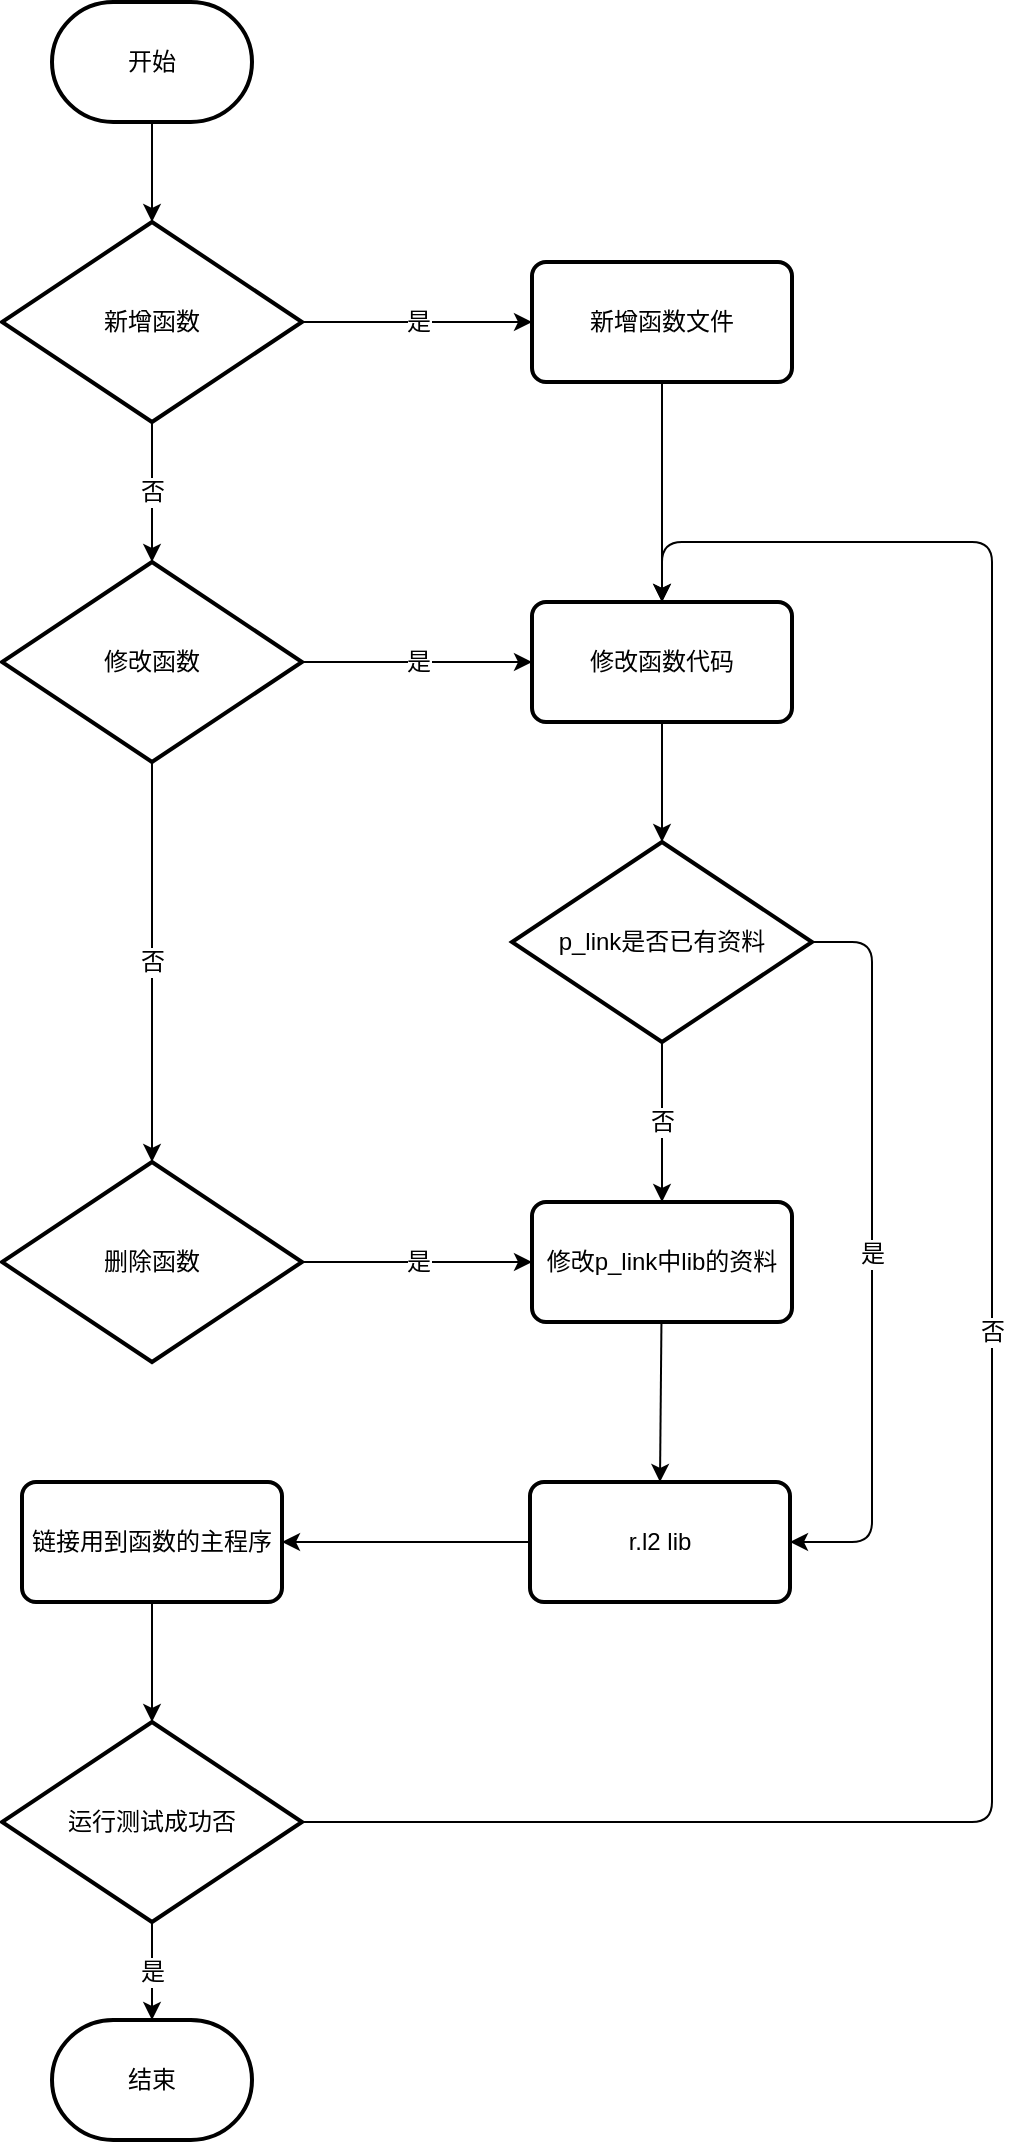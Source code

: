 <mxfile>
    <diagram id="4Cfzrlh4ryToqalkVrY9" name="Page-1">
        <mxGraphModel dx="1161" dy="792" grid="1" gridSize="10" guides="1" tooltips="1" connect="1" arrows="1" fold="1" page="1" pageScale="1" pageWidth="3300" pageHeight="4681" math="0" shadow="0">
            <root>
                <mxCell id="0"/>
                <mxCell id="1" parent="0"/>
                <mxCell id="16" style="edgeStyle=none;html=1;entryX=0.5;entryY=0;entryDx=0;entryDy=0;entryPerimeter=0;fontFamily=Helvetica;fontSize=12;fontColor=default;" edge="1" parent="1" source="2" target="8">
                    <mxGeometry relative="1" as="geometry"/>
                </mxCell>
                <mxCell id="2" value="开始" style="strokeWidth=2;html=1;shape=mxgraph.flowchart.terminator;whiteSpace=wrap;" vertex="1" parent="1">
                    <mxGeometry x="470" y="60" width="100" height="60" as="geometry"/>
                </mxCell>
                <mxCell id="48" style="edgeStyle=none;html=1;entryX=0.5;entryY=0;entryDx=0;entryDy=0;entryPerimeter=0;fontFamily=Helvetica;fontSize=12;fontColor=default;" edge="1" parent="1" source="4" target="43">
                    <mxGeometry relative="1" as="geometry"/>
                </mxCell>
                <mxCell id="4" value="修改函数代码" style="rounded=1;whiteSpace=wrap;html=1;absoluteArcSize=1;arcSize=14;strokeWidth=2;" vertex="1" parent="1">
                    <mxGeometry x="710" y="360" width="130" height="60" as="geometry"/>
                </mxCell>
                <mxCell id="8" value="新增函数" style="strokeWidth=2;html=1;shape=mxgraph.flowchart.decision;whiteSpace=wrap;rounded=1;strokeColor=default;fontFamily=Helvetica;fontSize=12;fontColor=default;fillColor=default;" vertex="1" parent="1">
                    <mxGeometry x="445" y="170" width="150" height="100" as="geometry"/>
                </mxCell>
                <mxCell id="9" value="修改函数" style="strokeWidth=2;html=1;shape=mxgraph.flowchart.decision;whiteSpace=wrap;rounded=1;strokeColor=default;fontFamily=Helvetica;fontSize=12;fontColor=default;fillColor=default;" vertex="1" parent="1">
                    <mxGeometry x="445" y="340" width="150" height="100" as="geometry"/>
                </mxCell>
                <mxCell id="29" style="edgeStyle=none;html=1;entryX=0.5;entryY=0;entryDx=0;entryDy=0;fontFamily=Helvetica;fontSize=12;fontColor=default;" edge="1" parent="1" source="10" target="4">
                    <mxGeometry relative="1" as="geometry"/>
                </mxCell>
                <mxCell id="10" value="新增函数文件" style="rounded=1;whiteSpace=wrap;html=1;absoluteArcSize=1;arcSize=14;strokeWidth=2;strokeColor=default;fontFamily=Helvetica;fontSize=12;fontColor=default;fillColor=default;" vertex="1" parent="1">
                    <mxGeometry x="710" y="190" width="130" height="60" as="geometry"/>
                </mxCell>
                <mxCell id="11" value="删除函数" style="strokeWidth=2;html=1;shape=mxgraph.flowchart.decision;whiteSpace=wrap;rounded=1;strokeColor=default;fontFamily=Helvetica;fontSize=12;fontColor=default;fillColor=default;" vertex="1" parent="1">
                    <mxGeometry x="445" y="640" width="150" height="100" as="geometry"/>
                </mxCell>
                <mxCell id="14" value="" style="endArrow=classic;html=1;fontFamily=Helvetica;fontSize=12;fontColor=default;exitX=1;exitY=0.5;exitDx=0;exitDy=0;exitPerimeter=0;entryX=0;entryY=0.5;entryDx=0;entryDy=0;" edge="1" parent="1" source="8" target="10">
                    <mxGeometry relative="1" as="geometry">
                        <mxPoint x="600" y="170" as="sourcePoint"/>
                        <mxPoint x="700" y="170" as="targetPoint"/>
                    </mxGeometry>
                </mxCell>
                <mxCell id="15" value="是" style="edgeLabel;resizable=0;html=1;align=center;verticalAlign=middle;rounded=1;strokeColor=default;strokeWidth=2;fontFamily=Helvetica;fontSize=12;fontColor=default;fillColor=default;" connectable="0" vertex="1" parent="14">
                    <mxGeometry relative="1" as="geometry"/>
                </mxCell>
                <mxCell id="17" value="" style="endArrow=classic;html=1;fontFamily=Helvetica;fontSize=12;fontColor=default;exitX=0.5;exitY=1;exitDx=0;exitDy=0;exitPerimeter=0;entryX=0.5;entryY=0;entryDx=0;entryDy=0;entryPerimeter=0;" edge="1" parent="1" source="8" target="9">
                    <mxGeometry relative="1" as="geometry">
                        <mxPoint x="330" y="280" as="sourcePoint"/>
                        <mxPoint x="430" y="280" as="targetPoint"/>
                    </mxGeometry>
                </mxCell>
                <mxCell id="18" value="否" style="edgeLabel;resizable=0;html=1;align=center;verticalAlign=middle;rounded=1;strokeColor=default;strokeWidth=2;fontFamily=Helvetica;fontSize=12;fontColor=default;fillColor=default;" connectable="0" vertex="1" parent="17">
                    <mxGeometry relative="1" as="geometry"/>
                </mxCell>
                <mxCell id="19" value="" style="endArrow=classic;html=1;fontFamily=Helvetica;fontSize=12;fontColor=default;exitX=1;exitY=0.5;exitDx=0;exitDy=0;exitPerimeter=0;entryX=0;entryY=0.5;entryDx=0;entryDy=0;" edge="1" parent="1" source="9" target="4">
                    <mxGeometry relative="1" as="geometry">
                        <mxPoint x="620" y="320" as="sourcePoint"/>
                        <mxPoint x="720" y="320" as="targetPoint"/>
                    </mxGeometry>
                </mxCell>
                <mxCell id="20" value="是" style="edgeLabel;resizable=0;html=1;align=center;verticalAlign=middle;rounded=1;strokeColor=default;strokeWidth=2;fontFamily=Helvetica;fontSize=12;fontColor=default;fillColor=default;" connectable="0" vertex="1" parent="19">
                    <mxGeometry relative="1" as="geometry"/>
                </mxCell>
                <mxCell id="21" value="" style="endArrow=classic;html=1;fontFamily=Helvetica;fontSize=12;fontColor=default;exitX=0.5;exitY=1;exitDx=0;exitDy=0;exitPerimeter=0;entryX=0.5;entryY=0;entryDx=0;entryDy=0;entryPerimeter=0;" edge="1" parent="1" source="9" target="11">
                    <mxGeometry relative="1" as="geometry">
                        <mxPoint x="220" y="470" as="sourcePoint"/>
                        <mxPoint x="320" y="470" as="targetPoint"/>
                    </mxGeometry>
                </mxCell>
                <mxCell id="22" value="否" style="edgeLabel;resizable=0;html=1;align=center;verticalAlign=middle;rounded=1;strokeColor=default;strokeWidth=2;fontFamily=Helvetica;fontSize=12;fontColor=default;fillColor=default;" connectable="0" vertex="1" parent="21">
                    <mxGeometry relative="1" as="geometry"/>
                </mxCell>
                <mxCell id="51" style="edgeStyle=none;html=1;entryX=0.5;entryY=0;entryDx=0;entryDy=0;fontFamily=Helvetica;fontSize=12;fontColor=default;" edge="1" parent="1" source="23" target="32">
                    <mxGeometry relative="1" as="geometry"/>
                </mxCell>
                <mxCell id="23" value="修改p_link中lib的资料" style="rounded=1;whiteSpace=wrap;html=1;absoluteArcSize=1;arcSize=14;strokeWidth=2;strokeColor=default;fontFamily=Helvetica;fontSize=12;fontColor=default;fillColor=default;" vertex="1" parent="1">
                    <mxGeometry x="710" y="660" width="130" height="60" as="geometry"/>
                </mxCell>
                <mxCell id="24" value="" style="endArrow=classic;html=1;fontFamily=Helvetica;fontSize=12;fontColor=default;entryX=0;entryY=0.5;entryDx=0;entryDy=0;exitX=1;exitY=0.5;exitDx=0;exitDy=0;exitPerimeter=0;" edge="1" parent="1" source="11" target="23">
                    <mxGeometry relative="1" as="geometry">
                        <mxPoint x="250" y="490" as="sourcePoint"/>
                        <mxPoint x="350" y="490" as="targetPoint"/>
                        <Array as="points"/>
                    </mxGeometry>
                </mxCell>
                <mxCell id="25" value="是" style="edgeLabel;resizable=0;html=1;align=center;verticalAlign=middle;rounded=1;strokeColor=default;strokeWidth=2;fontFamily=Helvetica;fontSize=12;fontColor=default;fillColor=default;" connectable="0" vertex="1" parent="24">
                    <mxGeometry relative="1" as="geometry"/>
                </mxCell>
                <mxCell id="28" value="结束" style="strokeWidth=2;html=1;shape=mxgraph.flowchart.terminator;whiteSpace=wrap;rounded=1;strokeColor=default;fontFamily=Helvetica;fontSize=12;fontColor=default;fillColor=default;" vertex="1" parent="1">
                    <mxGeometry x="470" y="1069" width="100" height="60" as="geometry"/>
                </mxCell>
                <mxCell id="50" style="edgeStyle=none;html=1;entryX=0.5;entryY=0;entryDx=0;entryDy=0;entryPerimeter=0;fontFamily=Helvetica;fontSize=12;fontColor=default;" edge="1" parent="1" source="31" target="33">
                    <mxGeometry relative="1" as="geometry"/>
                </mxCell>
                <mxCell id="31" value="链接用到函数的主程序" style="rounded=1;whiteSpace=wrap;html=1;absoluteArcSize=1;arcSize=14;strokeWidth=2;strokeColor=default;fontFamily=Helvetica;fontSize=12;fontColor=default;fillColor=default;" vertex="1" parent="1">
                    <mxGeometry x="455" y="800" width="130" height="60" as="geometry"/>
                </mxCell>
                <mxCell id="49" style="edgeStyle=none;html=1;entryX=1;entryY=0.5;entryDx=0;entryDy=0;fontFamily=Helvetica;fontSize=12;fontColor=default;" edge="1" parent="1" source="32" target="31">
                    <mxGeometry relative="1" as="geometry"/>
                </mxCell>
                <mxCell id="32" value="r.l2 lib" style="rounded=1;whiteSpace=wrap;html=1;absoluteArcSize=1;arcSize=14;strokeWidth=2;strokeColor=default;fontFamily=Helvetica;fontSize=12;fontColor=default;fillColor=default;" vertex="1" parent="1">
                    <mxGeometry x="709" y="800" width="130" height="60" as="geometry"/>
                </mxCell>
                <mxCell id="33" value="运行测试成功否" style="strokeWidth=2;html=1;shape=mxgraph.flowchart.decision;whiteSpace=wrap;rounded=1;strokeColor=default;fontFamily=Helvetica;fontSize=12;fontColor=default;fillColor=default;" vertex="1" parent="1">
                    <mxGeometry x="445" y="920" width="150" height="100" as="geometry"/>
                </mxCell>
                <mxCell id="34" value="" style="endArrow=classic;html=1;fontFamily=Helvetica;fontSize=12;fontColor=default;exitX=0.5;exitY=1;exitDx=0;exitDy=0;exitPerimeter=0;entryX=0.5;entryY=0;entryDx=0;entryDy=0;entryPerimeter=0;" edge="1" parent="1" source="33" target="28">
                    <mxGeometry relative="1" as="geometry">
                        <mxPoint x="630" y="900" as="sourcePoint"/>
                        <mxPoint x="730" y="900" as="targetPoint"/>
                    </mxGeometry>
                </mxCell>
                <mxCell id="35" value="是" style="edgeLabel;resizable=0;html=1;align=center;verticalAlign=middle;rounded=1;strokeColor=default;strokeWidth=2;fontFamily=Helvetica;fontSize=12;fontColor=default;fillColor=default;" connectable="0" vertex="1" parent="34">
                    <mxGeometry relative="1" as="geometry"/>
                </mxCell>
                <mxCell id="36" value="" style="endArrow=classic;html=1;fontFamily=Helvetica;fontSize=12;fontColor=default;exitX=1;exitY=0.5;exitDx=0;exitDy=0;exitPerimeter=0;entryX=0.5;entryY=0;entryDx=0;entryDy=0;" edge="1" parent="1" source="33" target="4">
                    <mxGeometry relative="1" as="geometry">
                        <mxPoint x="290" y="780" as="sourcePoint"/>
                        <mxPoint x="780" y="330" as="targetPoint"/>
                        <Array as="points">
                            <mxPoint x="940" y="970"/>
                            <mxPoint x="940" y="330"/>
                            <mxPoint x="775" y="330"/>
                        </Array>
                    </mxGeometry>
                </mxCell>
                <mxCell id="37" value="否" style="edgeLabel;resizable=0;html=1;align=center;verticalAlign=middle;rounded=1;strokeColor=default;strokeWidth=2;fontFamily=Helvetica;fontSize=12;fontColor=default;fillColor=default;" connectable="0" vertex="1" parent="36">
                    <mxGeometry relative="1" as="geometry"/>
                </mxCell>
                <mxCell id="43" value="p_link是否已有资料" style="strokeWidth=2;html=1;shape=mxgraph.flowchart.decision;whiteSpace=wrap;rounded=1;strokeColor=default;fontFamily=Helvetica;fontSize=12;fontColor=default;fillColor=default;" vertex="1" parent="1">
                    <mxGeometry x="700" y="480" width="150" height="100" as="geometry"/>
                </mxCell>
                <mxCell id="44" value="" style="endArrow=classic;html=1;fontFamily=Helvetica;fontSize=12;fontColor=default;exitX=1;exitY=0.5;exitDx=0;exitDy=0;exitPerimeter=0;entryX=1;entryY=0.5;entryDx=0;entryDy=0;" edge="1" parent="1" source="43" target="32">
                    <mxGeometry relative="1" as="geometry">
                        <mxPoint x="790" y="600" as="sourcePoint"/>
                        <mxPoint x="890" y="600" as="targetPoint"/>
                        <Array as="points">
                            <mxPoint x="880" y="530"/>
                            <mxPoint x="880" y="800"/>
                            <mxPoint x="880" y="830"/>
                        </Array>
                    </mxGeometry>
                </mxCell>
                <mxCell id="45" value="是" style="edgeLabel;resizable=0;html=1;align=center;verticalAlign=middle;rounded=1;strokeColor=default;strokeWidth=2;fontFamily=Helvetica;fontSize=12;fontColor=default;fillColor=default;" connectable="0" vertex="1" parent="44">
                    <mxGeometry relative="1" as="geometry"/>
                </mxCell>
                <mxCell id="46" value="" style="endArrow=classic;html=1;fontFamily=Helvetica;fontSize=12;fontColor=default;exitX=0.5;exitY=1;exitDx=0;exitDy=0;exitPerimeter=0;entryX=0.5;entryY=0;entryDx=0;entryDy=0;" edge="1" parent="1" source="43" target="23">
                    <mxGeometry relative="1" as="geometry">
                        <mxPoint x="640" y="590" as="sourcePoint"/>
                        <mxPoint x="740" y="590" as="targetPoint"/>
                    </mxGeometry>
                </mxCell>
                <mxCell id="47" value="否" style="edgeLabel;resizable=0;html=1;align=center;verticalAlign=middle;rounded=1;strokeColor=default;strokeWidth=2;fontFamily=Helvetica;fontSize=12;fontColor=default;fillColor=default;" connectable="0" vertex="1" parent="46">
                    <mxGeometry relative="1" as="geometry"/>
                </mxCell>
            </root>
        </mxGraphModel>
    </diagram>
</mxfile>